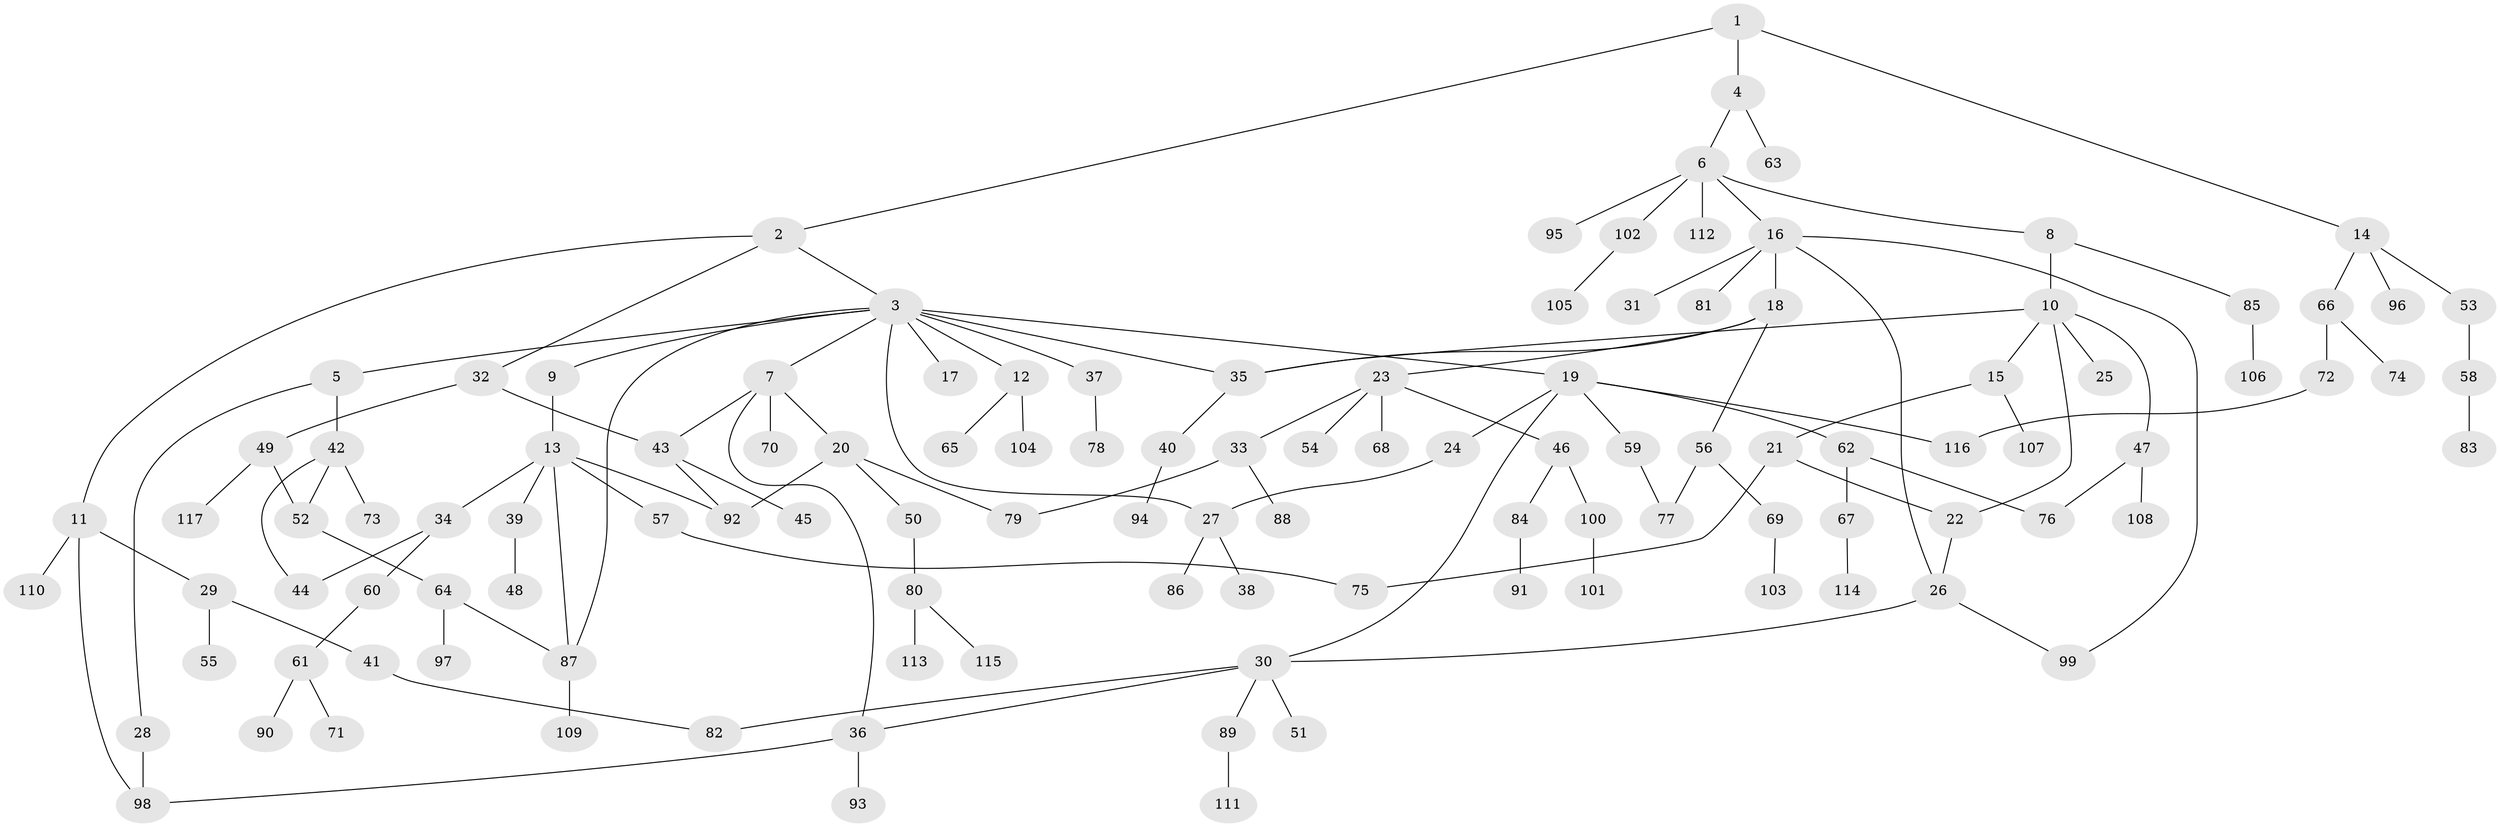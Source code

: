 // Generated by graph-tools (version 1.1) at 2025/42/03/09/25 04:42:46]
// undirected, 117 vertices, 139 edges
graph export_dot {
graph [start="1"]
  node [color=gray90,style=filled];
  1;
  2;
  3;
  4;
  5;
  6;
  7;
  8;
  9;
  10;
  11;
  12;
  13;
  14;
  15;
  16;
  17;
  18;
  19;
  20;
  21;
  22;
  23;
  24;
  25;
  26;
  27;
  28;
  29;
  30;
  31;
  32;
  33;
  34;
  35;
  36;
  37;
  38;
  39;
  40;
  41;
  42;
  43;
  44;
  45;
  46;
  47;
  48;
  49;
  50;
  51;
  52;
  53;
  54;
  55;
  56;
  57;
  58;
  59;
  60;
  61;
  62;
  63;
  64;
  65;
  66;
  67;
  68;
  69;
  70;
  71;
  72;
  73;
  74;
  75;
  76;
  77;
  78;
  79;
  80;
  81;
  82;
  83;
  84;
  85;
  86;
  87;
  88;
  89;
  90;
  91;
  92;
  93;
  94;
  95;
  96;
  97;
  98;
  99;
  100;
  101;
  102;
  103;
  104;
  105;
  106;
  107;
  108;
  109;
  110;
  111;
  112;
  113;
  114;
  115;
  116;
  117;
  1 -- 2;
  1 -- 4;
  1 -- 14;
  2 -- 3;
  2 -- 11;
  2 -- 32;
  3 -- 5;
  3 -- 7;
  3 -- 9;
  3 -- 12;
  3 -- 17;
  3 -- 19;
  3 -- 27;
  3 -- 35;
  3 -- 37;
  3 -- 87;
  4 -- 6;
  4 -- 63;
  5 -- 28;
  5 -- 42;
  6 -- 8;
  6 -- 16;
  6 -- 95;
  6 -- 102;
  6 -- 112;
  7 -- 20;
  7 -- 36;
  7 -- 43;
  7 -- 70;
  8 -- 10;
  8 -- 85;
  9 -- 13;
  10 -- 15;
  10 -- 22;
  10 -- 25;
  10 -- 47;
  10 -- 35;
  11 -- 29;
  11 -- 98;
  11 -- 110;
  12 -- 65;
  12 -- 104;
  13 -- 34;
  13 -- 39;
  13 -- 57;
  13 -- 87;
  13 -- 92;
  14 -- 53;
  14 -- 66;
  14 -- 96;
  15 -- 21;
  15 -- 107;
  16 -- 18;
  16 -- 31;
  16 -- 81;
  16 -- 99;
  16 -- 26;
  18 -- 23;
  18 -- 56;
  18 -- 35;
  19 -- 24;
  19 -- 30;
  19 -- 59;
  19 -- 62;
  19 -- 116;
  20 -- 50;
  20 -- 92;
  20 -- 79;
  21 -- 75;
  21 -- 22;
  22 -- 26;
  23 -- 33;
  23 -- 46;
  23 -- 54;
  23 -- 68;
  24 -- 27;
  26 -- 30;
  26 -- 99;
  27 -- 38;
  27 -- 86;
  28 -- 98;
  29 -- 41;
  29 -- 55;
  30 -- 51;
  30 -- 89;
  30 -- 36;
  30 -- 82;
  32 -- 49;
  32 -- 43;
  33 -- 79;
  33 -- 88;
  34 -- 60;
  34 -- 44;
  35 -- 40;
  36 -- 93;
  36 -- 98;
  37 -- 78;
  39 -- 48;
  40 -- 94;
  41 -- 82;
  42 -- 44;
  42 -- 73;
  42 -- 52;
  43 -- 45;
  43 -- 92;
  46 -- 84;
  46 -- 100;
  47 -- 108;
  47 -- 76;
  49 -- 52;
  49 -- 117;
  50 -- 80;
  52 -- 64;
  53 -- 58;
  56 -- 69;
  56 -- 77;
  57 -- 75;
  58 -- 83;
  59 -- 77;
  60 -- 61;
  61 -- 71;
  61 -- 90;
  62 -- 67;
  62 -- 76;
  64 -- 97;
  64 -- 87;
  66 -- 72;
  66 -- 74;
  67 -- 114;
  69 -- 103;
  72 -- 116;
  80 -- 113;
  80 -- 115;
  84 -- 91;
  85 -- 106;
  87 -- 109;
  89 -- 111;
  100 -- 101;
  102 -- 105;
}
